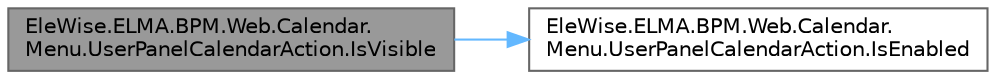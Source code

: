 digraph "EleWise.ELMA.BPM.Web.Calendar.Menu.UserPanelCalendarAction.IsVisible"
{
 // LATEX_PDF_SIZE
  bgcolor="transparent";
  edge [fontname=Helvetica,fontsize=10,labelfontname=Helvetica,labelfontsize=10];
  node [fontname=Helvetica,fontsize=10,shape=box,height=0.2,width=0.4];
  rankdir="LR";
  Node1 [id="Node000001",label="EleWise.ELMA.BPM.Web.Calendar.\lMenu.UserPanelCalendarAction.IsVisible",height=0.2,width=0.4,color="gray40", fillcolor="grey60", style="filled", fontcolor="black",tooltip="Нужно ли отображать действие в данный момент"];
  Node1 -> Node2 [id="edge1_Node000001_Node000002",color="steelblue1",style="solid",tooltip=" "];
  Node2 [id="Node000002",label="EleWise.ELMA.BPM.Web.Calendar.\lMenu.UserPanelCalendarAction.IsEnabled",height=0.2,width=0.4,color="grey40", fillcolor="white", style="filled",URL="$class_ele_wise_1_1_e_l_m_a_1_1_b_p_m_1_1_web_1_1_calendar_1_1_menu_1_1_user_panel_calendar_action.html#a07b40f5b07f2404d4774fed4a81f518d",tooltip="Показывать ли календарь"];
}
